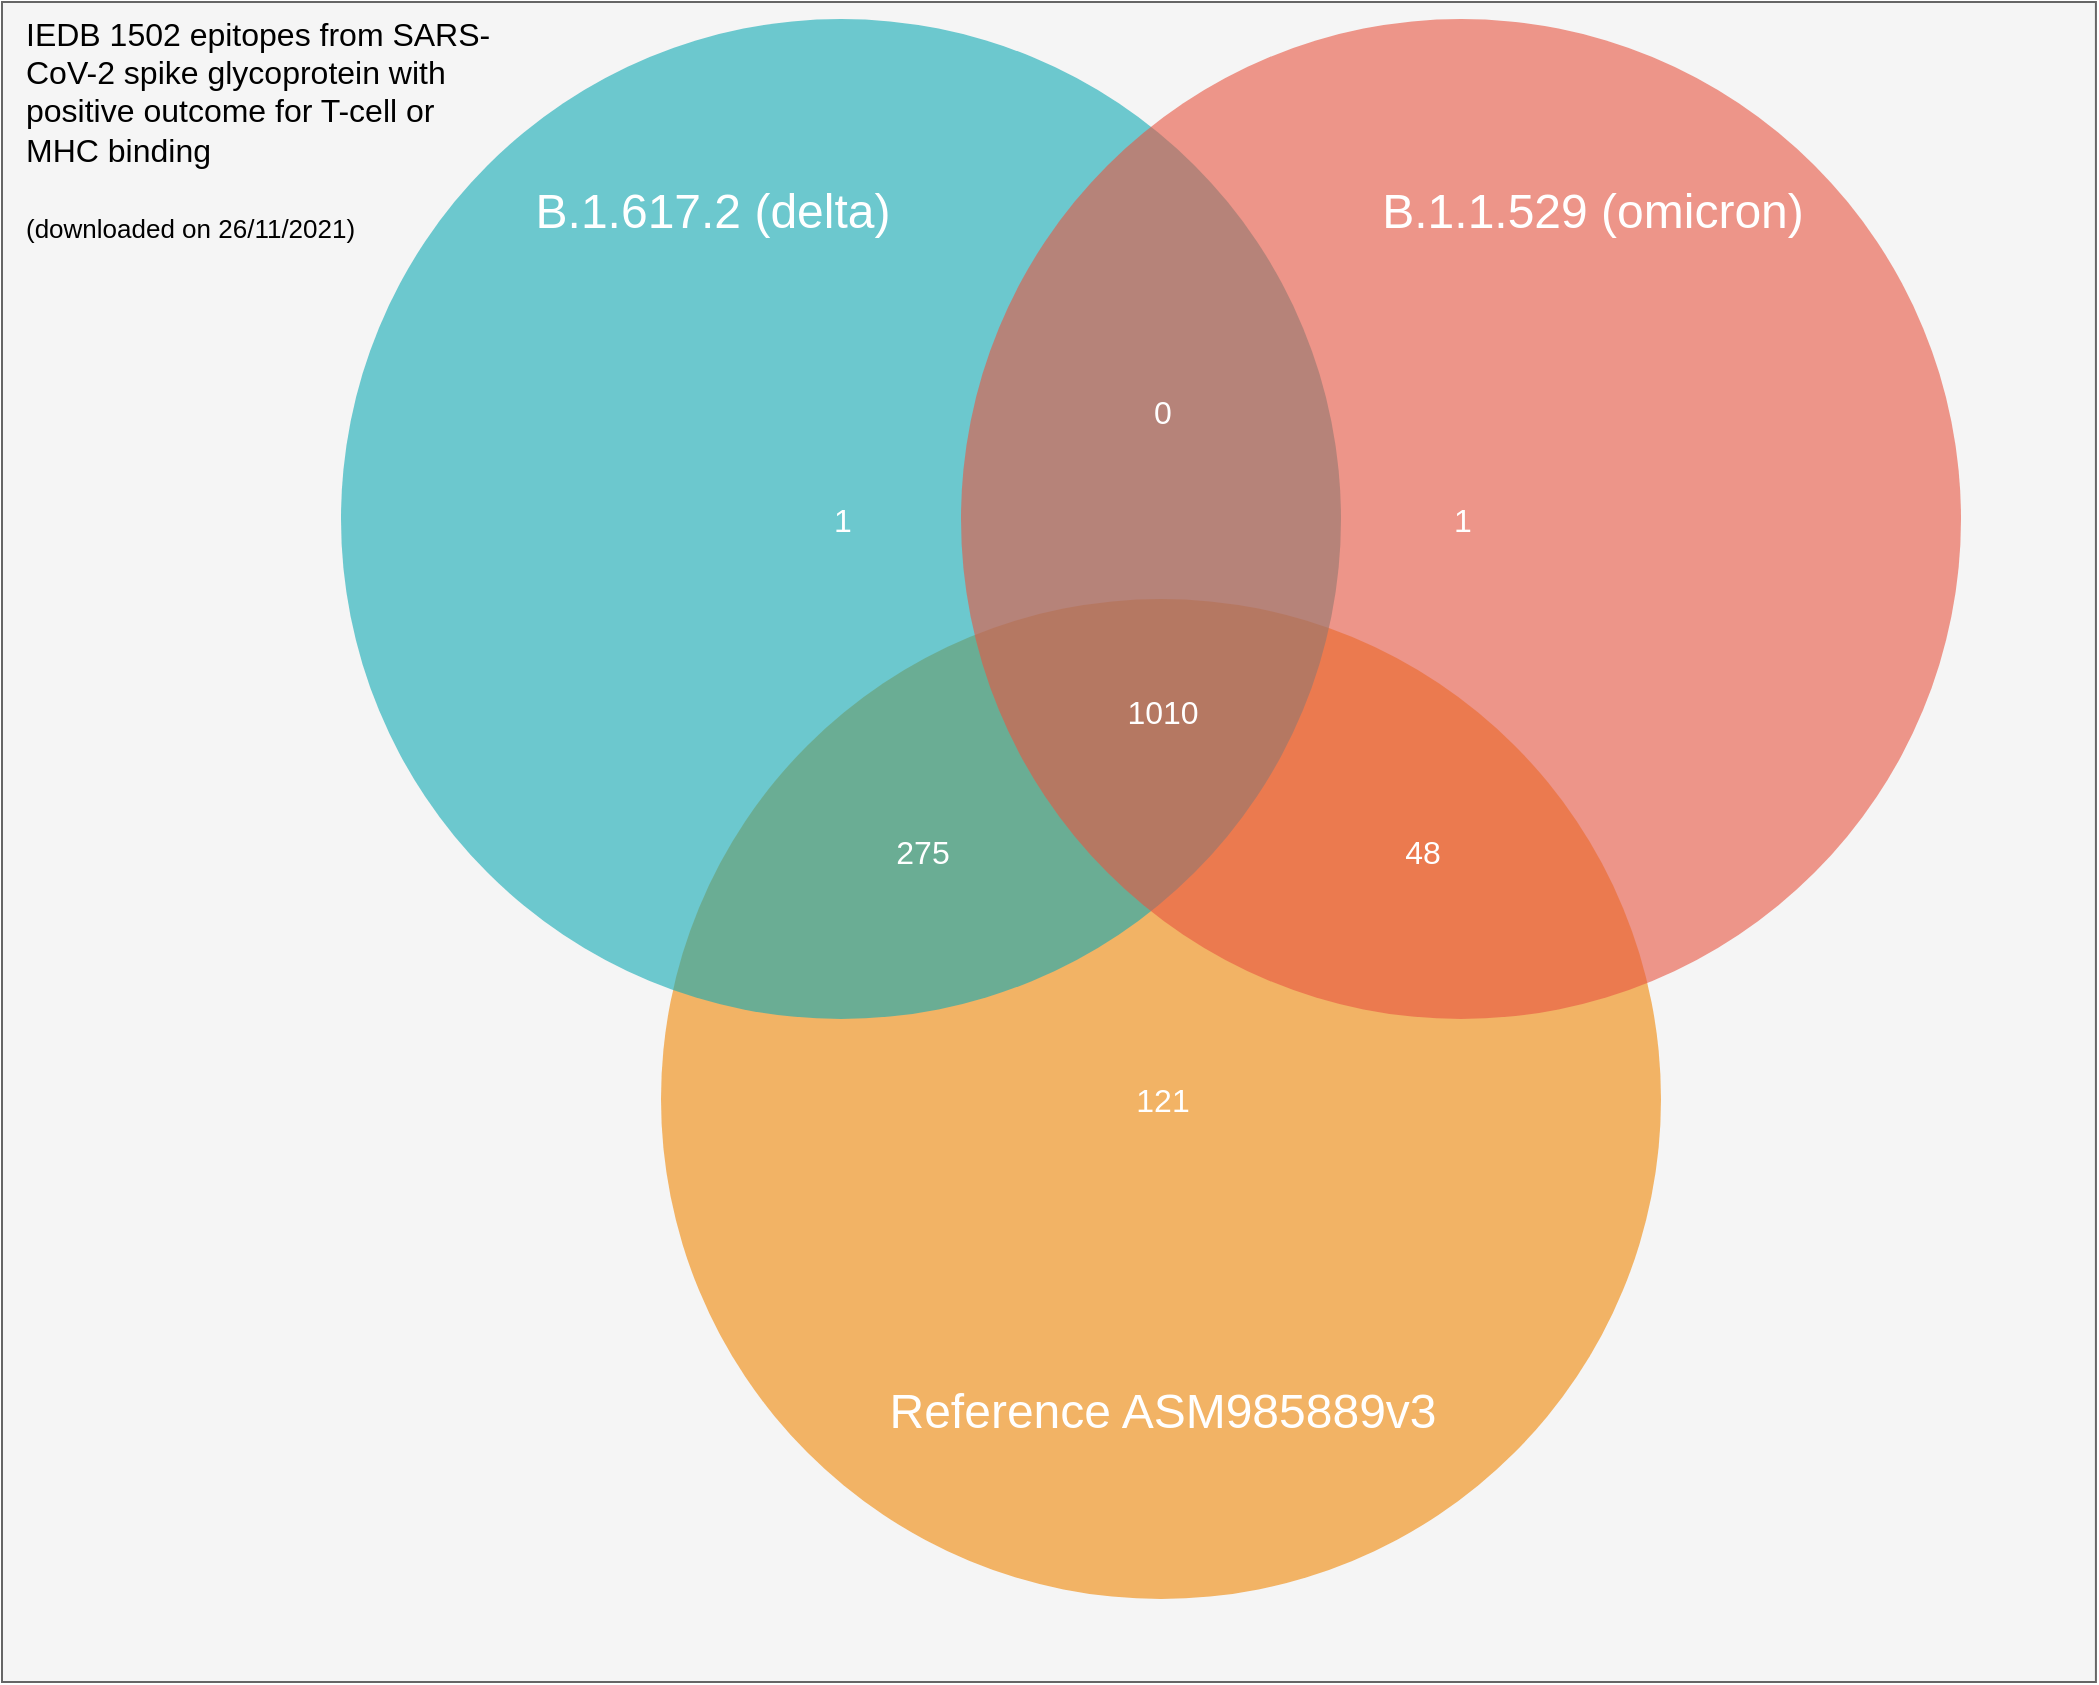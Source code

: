 <mxfile version="15.8.4" type="device"><diagram id="3228e29e-7158-1315-38df-8450db1d8a1d" name="Page-1"><mxGraphModel dx="1422" dy="783" grid="1" gridSize="10" guides="1" tooltips="1" connect="1" arrows="1" fold="1" page="1" pageScale="1" pageWidth="1169" pageHeight="827" background="none" math="0" shadow="0"><root><mxCell id="0"/><mxCell id="1" parent="0"/><mxCell id="P3TbBFfQ9_1elR-9p8-B-21540" value="" style="rounded=0;whiteSpace=wrap;html=1;fontSize=16;fillColor=#f5f5f5;fontColor=#333333;strokeColor=#666666;" vertex="1" parent="1"><mxGeometry x="10" y="10" width="1046.96" height="840" as="geometry"/></mxCell><mxCell id="21531" value="&lt;font style=&quot;font-size: 16px&quot;&gt;121&lt;/font&gt;" style="ellipse;fillColor=#F08705;opacity=60;strokeColor=none;html=1;fontColor=#FFFFFF;" parent="1" vertex="1"><mxGeometry x="339.5" y="308.5" width="500" height="500" as="geometry"/></mxCell><mxCell id="21532" value="&lt;font style=&quot;font-size: 16px&quot;&gt;1&lt;/font&gt;" style="ellipse;fillColor=#12AAB5;opacity=60;strokeColor=none;html=1;fontColor=#FFFFFF;" parent="1" vertex="1"><mxGeometry x="179.5" y="18.5" width="500" height="500" as="geometry"/></mxCell><mxCell id="21533" value="&lt;font style=&quot;font-size: 16px&quot;&gt;1&lt;/font&gt;" style="ellipse;fillColor=#e85642;opacity=60;strokeColor=none;html=1;fontColor=#FFFFFF;" parent="1" vertex="1"><mxGeometry x="489.5" y="18.5" width="500" height="500" as="geometry"/></mxCell><mxCell id="21534" value="B.1.617.2 (delta)" style="text;fontSize=24;align=center;verticalAlign=middle;html=1;fontColor=#FFFFFF;" parent="1" vertex="1"><mxGeometry x="270" y="80" width="190" height="70" as="geometry"/></mxCell><mxCell id="21535" value="B.1.1.529 (omicron)" style="text;fontSize=24;align=center;verticalAlign=middle;html=1;fontColor=#FFFFFF;" parent="1" vertex="1"><mxGeometry x="710" y="80" width="190" height="70" as="geometry"/></mxCell><mxCell id="21536" value="Reference ASM985889v3" style="text;fontSize=24;align=center;verticalAlign=middle;html=1;fontColor=#FFFFFF;" parent="1" vertex="1"><mxGeometry x="494.5" y="680" width="190" height="70" as="geometry"/></mxCell><mxCell id="21537" value="0" style="text;align=center;html=1;fontColor=#FFFFFF;fontSize=16;" parent="1" vertex="1"><mxGeometry x="569.5" y="198.5" width="40" height="40" as="geometry"/></mxCell><mxCell id="21538" value="275" style="text;align=center;html=1;fontColor=#FFFFFF;fontSize=16;" parent="1" vertex="1"><mxGeometry x="449.5" y="418.5" width="40" height="40" as="geometry"/></mxCell><mxCell id="21539" value="48" style="text;align=center;html=1;fontColor=#FFFFFF;fontSize=16;" parent="1" vertex="1"><mxGeometry x="699.5" y="418.5" width="40" height="40" as="geometry"/></mxCell><mxCell id="21540" value="1010" style="text;align=center;html=1;fontColor=#FFFFFF;fontSize=16;" parent="1" vertex="1"><mxGeometry x="569.5" y="348.5" width="40" height="40" as="geometry"/></mxCell><mxCell id="P3TbBFfQ9_1elR-9p8-B-21542" value="&lt;div align=&quot;left&quot;&gt;IEDB 1502 epitopes from SARS-CoV-2 spike glycoprotein with positive outcome for T-cell or MHC binding &lt;br&gt;&lt;br&gt;&lt;font style=&quot;font-size: 13px&quot;&gt;(downloaded on 26/11/2021)&lt;/font&gt;&lt;br&gt;&lt;/div&gt;" style="text;html=1;strokeColor=none;fillColor=none;align=left;verticalAlign=middle;whiteSpace=wrap;rounded=0;fontSize=16;" vertex="1" parent="1"><mxGeometry x="20" y="18.5" width="240" height="111" as="geometry"/></mxCell></root></mxGraphModel></diagram></mxfile>